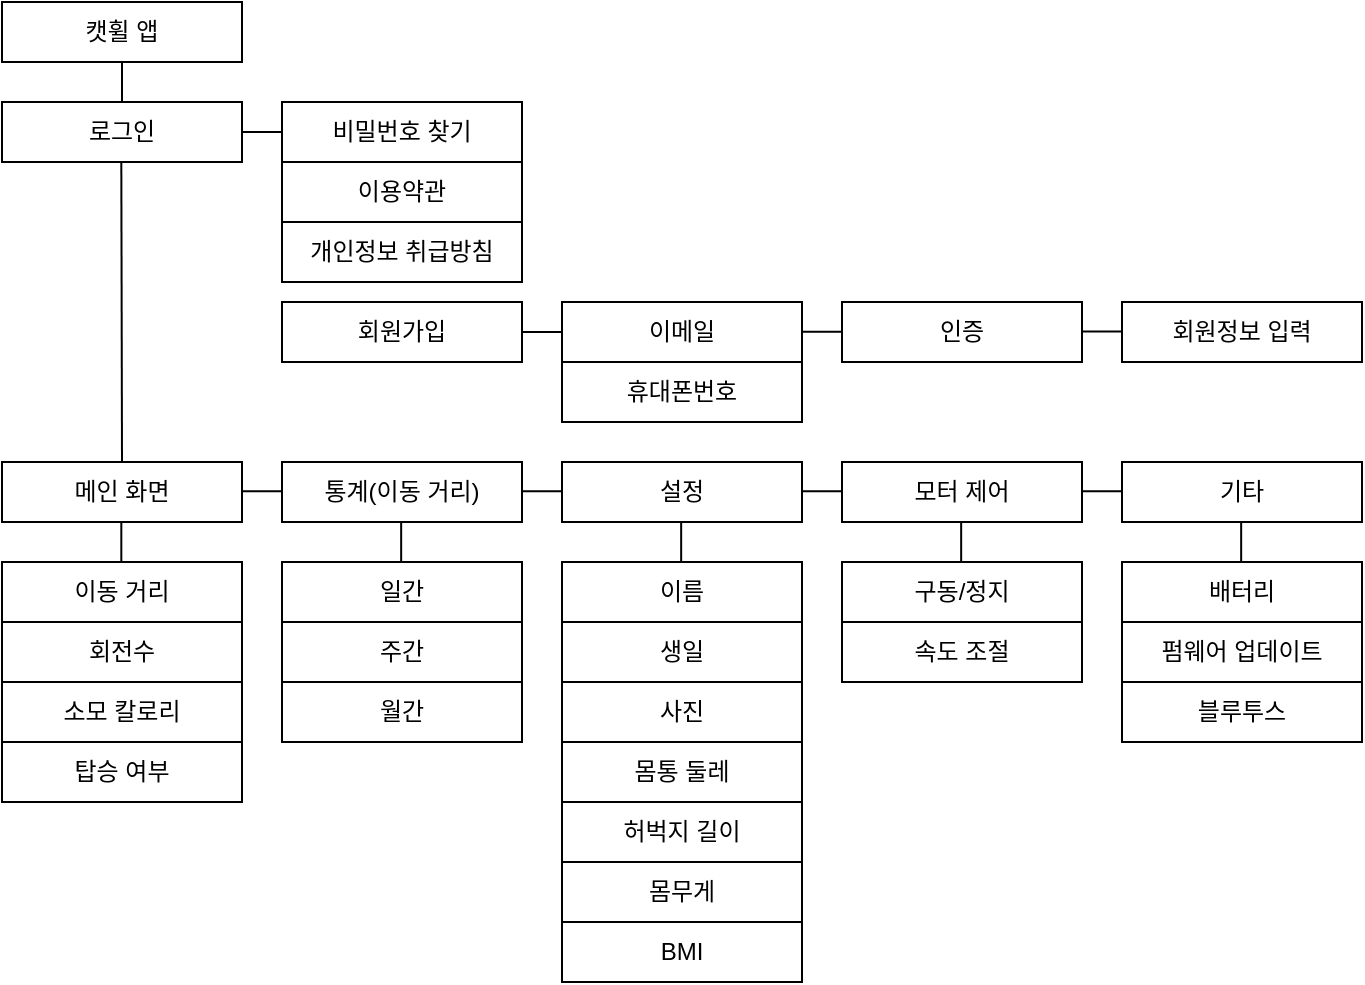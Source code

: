 <mxfile version="21.6.8" type="github">
  <diagram name="페이지-1" id="jEqTV79KLIluIE3mg7o3">
    <mxGraphModel dx="1434" dy="758" grid="1" gridSize="10" guides="1" tooltips="1" connect="1" arrows="1" fold="1" page="1" pageScale="1" pageWidth="827" pageHeight="1169" math="0" shadow="0">
      <root>
        <mxCell id="0" />
        <mxCell id="1" parent="0" />
        <mxCell id="sRAHWQgxMoqwBvq5ufu7-1" value="캣휠 앱" style="rounded=0;whiteSpace=wrap;html=1;" parent="1" vertex="1">
          <mxGeometry x="90" y="50" width="120" height="30" as="geometry" />
        </mxCell>
        <mxCell id="sRAHWQgxMoqwBvq5ufu7-2" value="로그인" style="rounded=0;whiteSpace=wrap;html=1;" parent="1" vertex="1">
          <mxGeometry x="90" y="100" width="120" height="30" as="geometry" />
        </mxCell>
        <mxCell id="sRAHWQgxMoqwBvq5ufu7-3" value="" style="endArrow=none;html=1;rounded=0;entryX=0.5;entryY=1;entryDx=0;entryDy=0;exitX=0.5;exitY=0;exitDx=0;exitDy=0;" parent="1" source="sRAHWQgxMoqwBvq5ufu7-2" target="sRAHWQgxMoqwBvq5ufu7-1" edge="1">
          <mxGeometry width="50" height="50" relative="1" as="geometry">
            <mxPoint x="390" y="420" as="sourcePoint" />
            <mxPoint x="440" y="370" as="targetPoint" />
          </mxGeometry>
        </mxCell>
        <mxCell id="sRAHWQgxMoqwBvq5ufu7-4" value="메인 화면" style="rounded=0;whiteSpace=wrap;html=1;" parent="1" vertex="1">
          <mxGeometry x="90" y="280" width="120" height="30" as="geometry" />
        </mxCell>
        <mxCell id="sRAHWQgxMoqwBvq5ufu7-5" value="비밀번호 찾기" style="rounded=0;whiteSpace=wrap;html=1;" parent="1" vertex="1">
          <mxGeometry x="230" y="100" width="120" height="30" as="geometry" />
        </mxCell>
        <mxCell id="sRAHWQgxMoqwBvq5ufu7-8" value="" style="endArrow=none;html=1;rounded=0;entryX=1;entryY=0.5;entryDx=0;entryDy=0;" parent="1" target="sRAHWQgxMoqwBvq5ufu7-2" edge="1">
          <mxGeometry width="50" height="50" relative="1" as="geometry">
            <mxPoint x="230" y="115" as="sourcePoint" />
            <mxPoint x="280" y="210" as="targetPoint" />
          </mxGeometry>
        </mxCell>
        <mxCell id="sRAHWQgxMoqwBvq5ufu7-9" value="이용약관" style="rounded=0;whiteSpace=wrap;html=1;" parent="1" vertex="1">
          <mxGeometry x="230" y="130" width="120" height="30" as="geometry" />
        </mxCell>
        <mxCell id="sRAHWQgxMoqwBvq5ufu7-10" value="개인정보 취급방침" style="rounded=0;whiteSpace=wrap;html=1;" parent="1" vertex="1">
          <mxGeometry x="230" y="160" width="120" height="30" as="geometry" />
        </mxCell>
        <mxCell id="sRAHWQgxMoqwBvq5ufu7-11" value="회원가입" style="rounded=0;whiteSpace=wrap;html=1;" parent="1" vertex="1">
          <mxGeometry x="230" y="200" width="120" height="30" as="geometry" />
        </mxCell>
        <mxCell id="sRAHWQgxMoqwBvq5ufu7-12" value="이메일" style="rounded=0;whiteSpace=wrap;html=1;" parent="1" vertex="1">
          <mxGeometry x="370" y="200" width="120" height="30" as="geometry" />
        </mxCell>
        <mxCell id="sRAHWQgxMoqwBvq5ufu7-14" value="" style="endArrow=none;html=1;rounded=0;entryX=1;entryY=0.5;entryDx=0;entryDy=0;exitX=0;exitY=0.5;exitDx=0;exitDy=0;" parent="1" source="sRAHWQgxMoqwBvq5ufu7-12" target="sRAHWQgxMoqwBvq5ufu7-11" edge="1">
          <mxGeometry width="50" height="50" relative="1" as="geometry">
            <mxPoint x="370" y="214.8" as="sourcePoint" />
            <mxPoint x="350" y="214.8" as="targetPoint" />
          </mxGeometry>
        </mxCell>
        <mxCell id="sRAHWQgxMoqwBvq5ufu7-15" value="휴대폰번호" style="rounded=0;whiteSpace=wrap;html=1;" parent="1" vertex="1">
          <mxGeometry x="370" y="230" width="120" height="30" as="geometry" />
        </mxCell>
        <mxCell id="sRAHWQgxMoqwBvq5ufu7-16" value="인증" style="rounded=0;whiteSpace=wrap;html=1;" parent="1" vertex="1">
          <mxGeometry x="510" y="200" width="120" height="30" as="geometry" />
        </mxCell>
        <mxCell id="sRAHWQgxMoqwBvq5ufu7-18" value="" style="endArrow=none;html=1;rounded=0;entryX=1;entryY=0.5;entryDx=0;entryDy=0;exitX=0;exitY=0.5;exitDx=0;exitDy=0;" parent="1" edge="1">
          <mxGeometry width="50" height="50" relative="1" as="geometry">
            <mxPoint x="510" y="214.83" as="sourcePoint" />
            <mxPoint x="490" y="214.83" as="targetPoint" />
          </mxGeometry>
        </mxCell>
        <mxCell id="sRAHWQgxMoqwBvq5ufu7-19" value="" style="endArrow=none;html=1;rounded=0;entryX=1;entryY=0.5;entryDx=0;entryDy=0;exitX=0;exitY=0.5;exitDx=0;exitDy=0;" parent="1" edge="1">
          <mxGeometry width="50" height="50" relative="1" as="geometry">
            <mxPoint x="650" y="214.71" as="sourcePoint" />
            <mxPoint x="630" y="214.71" as="targetPoint" />
          </mxGeometry>
        </mxCell>
        <mxCell id="sRAHWQgxMoqwBvq5ufu7-20" value="회원정보 입력" style="rounded=0;whiteSpace=wrap;html=1;" parent="1" vertex="1">
          <mxGeometry x="650" y="200" width="120" height="30" as="geometry" />
        </mxCell>
        <mxCell id="sRAHWQgxMoqwBvq5ufu7-22" value="" style="endArrow=none;html=1;rounded=0;entryX=0.5;entryY=1;entryDx=0;entryDy=0;exitX=0.5;exitY=0;exitDx=0;exitDy=0;" parent="1" source="sRAHWQgxMoqwBvq5ufu7-4" edge="1">
          <mxGeometry width="50" height="50" relative="1" as="geometry">
            <mxPoint x="149.66" y="150" as="sourcePoint" />
            <mxPoint x="149.66" y="130" as="targetPoint" />
          </mxGeometry>
        </mxCell>
        <mxCell id="sRAHWQgxMoqwBvq5ufu7-23" value="" style="endArrow=none;html=1;rounded=0;entryX=0.5;entryY=1;entryDx=0;entryDy=0;exitX=0.5;exitY=0;exitDx=0;exitDy=0;" parent="1" edge="1">
          <mxGeometry width="50" height="50" relative="1" as="geometry">
            <mxPoint x="149.66" y="330" as="sourcePoint" />
            <mxPoint x="149.66" y="310" as="targetPoint" />
          </mxGeometry>
        </mxCell>
        <mxCell id="sRAHWQgxMoqwBvq5ufu7-24" value="이동 거리" style="rounded=0;whiteSpace=wrap;html=1;" parent="1" vertex="1">
          <mxGeometry x="90" y="330" width="120" height="30" as="geometry" />
        </mxCell>
        <mxCell id="sRAHWQgxMoqwBvq5ufu7-25" value="회전수" style="rounded=0;whiteSpace=wrap;html=1;" parent="1" vertex="1">
          <mxGeometry x="90" y="360" width="120" height="30" as="geometry" />
        </mxCell>
        <mxCell id="sRAHWQgxMoqwBvq5ufu7-26" value="소모 칼로리" style="rounded=0;whiteSpace=wrap;html=1;" parent="1" vertex="1">
          <mxGeometry x="90" y="390" width="120" height="30" as="geometry" />
        </mxCell>
        <mxCell id="sRAHWQgxMoqwBvq5ufu7-27" value="통계(이동 거리)" style="rounded=0;whiteSpace=wrap;html=1;" parent="1" vertex="1">
          <mxGeometry x="230" y="280" width="120" height="30" as="geometry" />
        </mxCell>
        <mxCell id="sRAHWQgxMoqwBvq5ufu7-28" value="" style="endArrow=none;html=1;rounded=0;entryX=1;entryY=0.5;entryDx=0;entryDy=0;exitX=0;exitY=0.5;exitDx=0;exitDy=0;" parent="1" edge="1">
          <mxGeometry width="50" height="50" relative="1" as="geometry">
            <mxPoint x="230" y="294.66" as="sourcePoint" />
            <mxPoint x="210" y="294.66" as="targetPoint" />
          </mxGeometry>
        </mxCell>
        <mxCell id="sRAHWQgxMoqwBvq5ufu7-29" value="" style="endArrow=none;html=1;rounded=0;entryX=1;entryY=0.5;entryDx=0;entryDy=0;exitX=0;exitY=0.5;exitDx=0;exitDy=0;" parent="1" edge="1">
          <mxGeometry width="50" height="50" relative="1" as="geometry">
            <mxPoint x="370" y="294.66" as="sourcePoint" />
            <mxPoint x="350" y="294.66" as="targetPoint" />
          </mxGeometry>
        </mxCell>
        <mxCell id="sRAHWQgxMoqwBvq5ufu7-30" value="설정" style="rounded=0;whiteSpace=wrap;html=1;" parent="1" vertex="1">
          <mxGeometry x="370" y="280" width="120" height="30" as="geometry" />
        </mxCell>
        <mxCell id="sRAHWQgxMoqwBvq5ufu7-31" value="" style="endArrow=none;html=1;rounded=0;entryX=1;entryY=0.5;entryDx=0;entryDy=0;exitX=0;exitY=0.5;exitDx=0;exitDy=0;" parent="1" edge="1">
          <mxGeometry width="50" height="50" relative="1" as="geometry">
            <mxPoint x="510" y="294.66" as="sourcePoint" />
            <mxPoint x="490" y="294.66" as="targetPoint" />
          </mxGeometry>
        </mxCell>
        <mxCell id="sRAHWQgxMoqwBvq5ufu7-32" value="모터 제어" style="rounded=0;whiteSpace=wrap;html=1;" parent="1" vertex="1">
          <mxGeometry x="510" y="280" width="120" height="30" as="geometry" />
        </mxCell>
        <mxCell id="sRAHWQgxMoqwBvq5ufu7-33" value="" style="endArrow=none;html=1;rounded=0;entryX=1;entryY=0.5;entryDx=0;entryDy=0;exitX=0;exitY=0.5;exitDx=0;exitDy=0;" parent="1" edge="1">
          <mxGeometry width="50" height="50" relative="1" as="geometry">
            <mxPoint x="650" y="294.66" as="sourcePoint" />
            <mxPoint x="630" y="294.66" as="targetPoint" />
          </mxGeometry>
        </mxCell>
        <mxCell id="sRAHWQgxMoqwBvq5ufu7-34" value="기타" style="rounded=0;whiteSpace=wrap;html=1;" parent="1" vertex="1">
          <mxGeometry x="650" y="280" width="120" height="30" as="geometry" />
        </mxCell>
        <mxCell id="sRAHWQgxMoqwBvq5ufu7-35" value="탑승 여부" style="rounded=0;whiteSpace=wrap;html=1;" parent="1" vertex="1">
          <mxGeometry x="90" y="420" width="120" height="30" as="geometry" />
        </mxCell>
        <mxCell id="sRAHWQgxMoqwBvq5ufu7-36" value="일간" style="rounded=0;whiteSpace=wrap;html=1;" parent="1" vertex="1">
          <mxGeometry x="230" y="330" width="120" height="30" as="geometry" />
        </mxCell>
        <mxCell id="sRAHWQgxMoqwBvq5ufu7-37" value="주간" style="rounded=0;whiteSpace=wrap;html=1;" parent="1" vertex="1">
          <mxGeometry x="230" y="360" width="120" height="30" as="geometry" />
        </mxCell>
        <mxCell id="sRAHWQgxMoqwBvq5ufu7-38" value="월간" style="rounded=0;whiteSpace=wrap;html=1;" parent="1" vertex="1">
          <mxGeometry x="230" y="390" width="120" height="30" as="geometry" />
        </mxCell>
        <mxCell id="sRAHWQgxMoqwBvq5ufu7-39" value="" style="endArrow=none;html=1;rounded=0;entryX=0.5;entryY=1;entryDx=0;entryDy=0;exitX=0.5;exitY=0;exitDx=0;exitDy=0;" parent="1" edge="1">
          <mxGeometry width="50" height="50" relative="1" as="geometry">
            <mxPoint x="289.58" y="330" as="sourcePoint" />
            <mxPoint x="289.58" y="310" as="targetPoint" />
          </mxGeometry>
        </mxCell>
        <mxCell id="sRAHWQgxMoqwBvq5ufu7-40" value="이름" style="rounded=0;whiteSpace=wrap;html=1;" parent="1" vertex="1">
          <mxGeometry x="370" y="330" width="120" height="30" as="geometry" />
        </mxCell>
        <mxCell id="sRAHWQgxMoqwBvq5ufu7-41" value="생일" style="rounded=0;whiteSpace=wrap;html=1;" parent="1" vertex="1">
          <mxGeometry x="370" y="360" width="120" height="30" as="geometry" />
        </mxCell>
        <mxCell id="sRAHWQgxMoqwBvq5ufu7-42" value="사진" style="rounded=0;whiteSpace=wrap;html=1;" parent="1" vertex="1">
          <mxGeometry x="370" y="390" width="120" height="30" as="geometry" />
        </mxCell>
        <mxCell id="sRAHWQgxMoqwBvq5ufu7-43" value="몸무게" style="rounded=0;whiteSpace=wrap;html=1;" parent="1" vertex="1">
          <mxGeometry x="370" y="480" width="120" height="30" as="geometry" />
        </mxCell>
        <mxCell id="sRAHWQgxMoqwBvq5ufu7-44" value="허벅지 길이" style="rounded=0;whiteSpace=wrap;html=1;" parent="1" vertex="1">
          <mxGeometry x="370" y="450" width="120" height="30" as="geometry" />
        </mxCell>
        <mxCell id="sRAHWQgxMoqwBvq5ufu7-45" value="몸통 둘레" style="rounded=0;whiteSpace=wrap;html=1;" parent="1" vertex="1">
          <mxGeometry x="370" y="420" width="120" height="30" as="geometry" />
        </mxCell>
        <mxCell id="sRAHWQgxMoqwBvq5ufu7-46" value="BMI" style="rounded=0;whiteSpace=wrap;html=1;" parent="1" vertex="1">
          <mxGeometry x="370" y="510" width="120" height="30" as="geometry" />
        </mxCell>
        <mxCell id="sRAHWQgxMoqwBvq5ufu7-47" value="구동/정지" style="rounded=0;whiteSpace=wrap;html=1;" parent="1" vertex="1">
          <mxGeometry x="510" y="330" width="120" height="30" as="geometry" />
        </mxCell>
        <mxCell id="sRAHWQgxMoqwBvq5ufu7-48" value="속도 조절" style="rounded=0;whiteSpace=wrap;html=1;" parent="1" vertex="1">
          <mxGeometry x="510" y="360" width="120" height="30" as="geometry" />
        </mxCell>
        <mxCell id="sRAHWQgxMoqwBvq5ufu7-49" value="블루투스" style="rounded=0;whiteSpace=wrap;html=1;" parent="1" vertex="1">
          <mxGeometry x="650" y="390" width="120" height="30" as="geometry" />
        </mxCell>
        <mxCell id="sRAHWQgxMoqwBvq5ufu7-50" value="배터리" style="rounded=0;whiteSpace=wrap;html=1;" parent="1" vertex="1">
          <mxGeometry x="650" y="330" width="120" height="30" as="geometry" />
        </mxCell>
        <mxCell id="sRAHWQgxMoqwBvq5ufu7-51" value="펌웨어 업데이트" style="rounded=0;whiteSpace=wrap;html=1;" parent="1" vertex="1">
          <mxGeometry x="650" y="360" width="120" height="30" as="geometry" />
        </mxCell>
        <mxCell id="sRAHWQgxMoqwBvq5ufu7-52" value="" style="endArrow=none;html=1;rounded=0;entryX=0.5;entryY=1;entryDx=0;entryDy=0;exitX=0.5;exitY=0;exitDx=0;exitDy=0;" parent="1" edge="1">
          <mxGeometry width="50" height="50" relative="1" as="geometry">
            <mxPoint x="429.58" y="330" as="sourcePoint" />
            <mxPoint x="429.58" y="310" as="targetPoint" />
          </mxGeometry>
        </mxCell>
        <mxCell id="sRAHWQgxMoqwBvq5ufu7-53" value="" style="endArrow=none;html=1;rounded=0;entryX=0.5;entryY=1;entryDx=0;entryDy=0;exitX=0.5;exitY=0;exitDx=0;exitDy=0;" parent="1" edge="1">
          <mxGeometry width="50" height="50" relative="1" as="geometry">
            <mxPoint x="569.58" y="330" as="sourcePoint" />
            <mxPoint x="569.58" y="310" as="targetPoint" />
          </mxGeometry>
        </mxCell>
        <mxCell id="sRAHWQgxMoqwBvq5ufu7-54" value="" style="endArrow=none;html=1;rounded=0;entryX=0.5;entryY=1;entryDx=0;entryDy=0;exitX=0.5;exitY=0;exitDx=0;exitDy=0;" parent="1" edge="1">
          <mxGeometry width="50" height="50" relative="1" as="geometry">
            <mxPoint x="709.58" y="330" as="sourcePoint" />
            <mxPoint x="709.58" y="310" as="targetPoint" />
          </mxGeometry>
        </mxCell>
      </root>
    </mxGraphModel>
  </diagram>
</mxfile>
